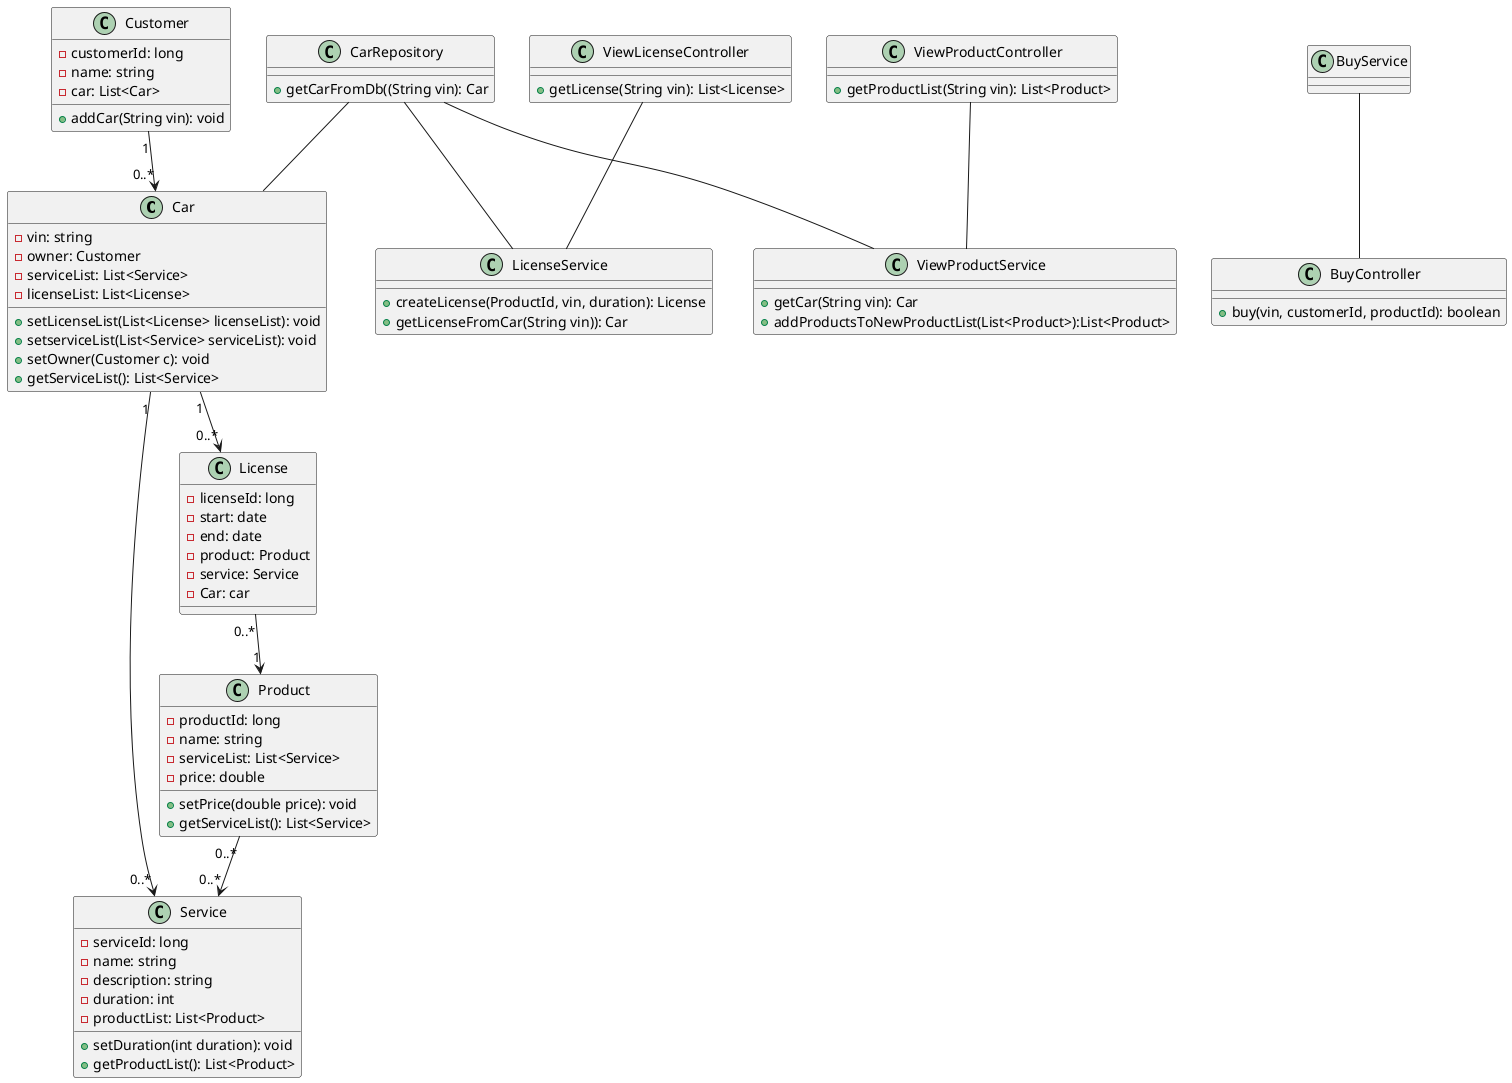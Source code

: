 @startuml
class Car {
    - vin: string
    - owner: Customer
    - serviceList: List<Service>
    - licenseList: List<License>

    + setLicenseList(List<License> licenseList): void
    + setserviceList(List<Service> serviceList): void
    + setOwner(Customer c): void
    + getServiceList(): List<Service>

}

class CarRepository{

    + getCarFromDb((String vin): Car


}

class Customer {
    - customerId: long
    - name: string
    - car: List<Car>

    + addCar(String vin): void


}

'class CustomerRepository{}

'class ProductRepository{}


class Product {
    - productId: long
    - name: string
    - serviceList: List<Service>
    - price: double

    + setPrice(double price): void
    + getServiceList(): List<Service>

}



class Service {
    - serviceId: long
    - name: string
    - description: string
    - duration: int
    - productList: List<Product>

    + setDuration(int duration): void
    + getProductList(): List<Product>


}

'class ServiceRepository{

 '   +getServiceFromDb(serviceId): Service

'}

class License {
    - licenseId: long
    - start: date
    - end: date
    - product: Product
    - service: Service
    - Car: car

   '+ extendLicense(license: License, duration: int): void

}

'class LicenseRepository{}

class ViewLicenseController {


    + getLicense(String vin): List<License>

}

class BuyController {

    + buy(vin, customerId, productId): boolean

}

class ViewProductController {

    + getProductList(String vin): List<Product>

}

class LicenseService{

    + createLicense(ProductId, vin, duration): License
    + getLicenseFromCar(String vin)): Car

}

class BuyService {


}

class ViewProductService {

    + getCar(String vin): Car
    + addProductsToNewProductList(List<Product>):List<Product>
}







'LicenseRepository-- License
ViewLicenseController -- LicenseService
CarRepository -- LicenseService
'ProductRepository -- Product
CarRepository -- ViewProductService

ViewProductController -- ViewProductService
BuyService -- BuyController
CarRepository -- Car
'CustomerRepository -- Customer
'ServiceRepository -- Service
Customer "1" --> "0..*" Car
Car "1" --> "0..*" License
Car "1" --> "0..*" Service
License "0..*"--> "1"Product
Product "0..*" --> "0..*" Service

@enduml



